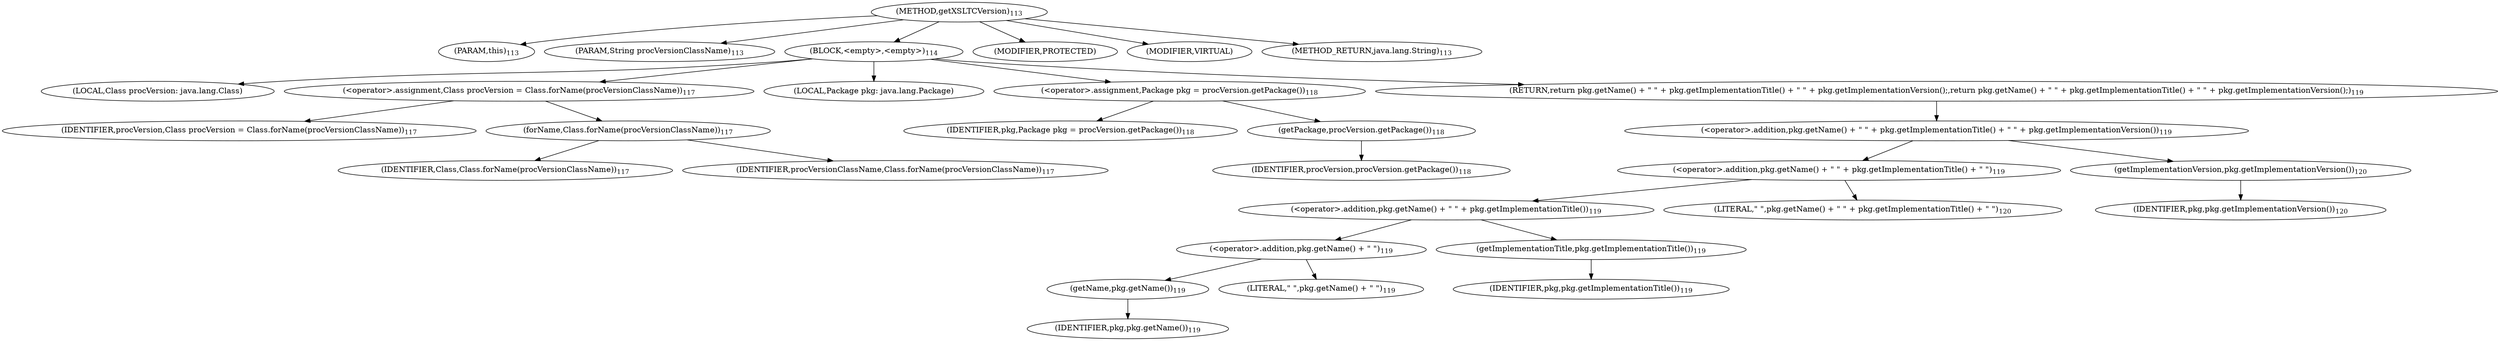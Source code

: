 digraph "getXSLTCVersion" {  
"192" [label = <(METHOD,getXSLTCVersion)<SUB>113</SUB>> ]
"193" [label = <(PARAM,this)<SUB>113</SUB>> ]
"194" [label = <(PARAM,String procVersionClassName)<SUB>113</SUB>> ]
"195" [label = <(BLOCK,&lt;empty&gt;,&lt;empty&gt;)<SUB>114</SUB>> ]
"196" [label = <(LOCAL,Class procVersion: java.lang.Class)> ]
"197" [label = <(&lt;operator&gt;.assignment,Class procVersion = Class.forName(procVersionClassName))<SUB>117</SUB>> ]
"198" [label = <(IDENTIFIER,procVersion,Class procVersion = Class.forName(procVersionClassName))<SUB>117</SUB>> ]
"199" [label = <(forName,Class.forName(procVersionClassName))<SUB>117</SUB>> ]
"200" [label = <(IDENTIFIER,Class,Class.forName(procVersionClassName))<SUB>117</SUB>> ]
"201" [label = <(IDENTIFIER,procVersionClassName,Class.forName(procVersionClassName))<SUB>117</SUB>> ]
"202" [label = <(LOCAL,Package pkg: java.lang.Package)> ]
"203" [label = <(&lt;operator&gt;.assignment,Package pkg = procVersion.getPackage())<SUB>118</SUB>> ]
"204" [label = <(IDENTIFIER,pkg,Package pkg = procVersion.getPackage())<SUB>118</SUB>> ]
"205" [label = <(getPackage,procVersion.getPackage())<SUB>118</SUB>> ]
"206" [label = <(IDENTIFIER,procVersion,procVersion.getPackage())<SUB>118</SUB>> ]
"207" [label = <(RETURN,return pkg.getName() + &quot; &quot; + pkg.getImplementationTitle() + &quot; &quot; + pkg.getImplementationVersion();,return pkg.getName() + &quot; &quot; + pkg.getImplementationTitle() + &quot; &quot; + pkg.getImplementationVersion();)<SUB>119</SUB>> ]
"208" [label = <(&lt;operator&gt;.addition,pkg.getName() + &quot; &quot; + pkg.getImplementationTitle() + &quot; &quot; + pkg.getImplementationVersion())<SUB>119</SUB>> ]
"209" [label = <(&lt;operator&gt;.addition,pkg.getName() + &quot; &quot; + pkg.getImplementationTitle() + &quot; &quot;)<SUB>119</SUB>> ]
"210" [label = <(&lt;operator&gt;.addition,pkg.getName() + &quot; &quot; + pkg.getImplementationTitle())<SUB>119</SUB>> ]
"211" [label = <(&lt;operator&gt;.addition,pkg.getName() + &quot; &quot;)<SUB>119</SUB>> ]
"212" [label = <(getName,pkg.getName())<SUB>119</SUB>> ]
"213" [label = <(IDENTIFIER,pkg,pkg.getName())<SUB>119</SUB>> ]
"214" [label = <(LITERAL,&quot; &quot;,pkg.getName() + &quot; &quot;)<SUB>119</SUB>> ]
"215" [label = <(getImplementationTitle,pkg.getImplementationTitle())<SUB>119</SUB>> ]
"216" [label = <(IDENTIFIER,pkg,pkg.getImplementationTitle())<SUB>119</SUB>> ]
"217" [label = <(LITERAL,&quot; &quot;,pkg.getName() + &quot; &quot; + pkg.getImplementationTitle() + &quot; &quot;)<SUB>120</SUB>> ]
"218" [label = <(getImplementationVersion,pkg.getImplementationVersion())<SUB>120</SUB>> ]
"219" [label = <(IDENTIFIER,pkg,pkg.getImplementationVersion())<SUB>120</SUB>> ]
"220" [label = <(MODIFIER,PROTECTED)> ]
"221" [label = <(MODIFIER,VIRTUAL)> ]
"222" [label = <(METHOD_RETURN,java.lang.String)<SUB>113</SUB>> ]
  "192" -> "193" 
  "192" -> "194" 
  "192" -> "195" 
  "192" -> "220" 
  "192" -> "221" 
  "192" -> "222" 
  "195" -> "196" 
  "195" -> "197" 
  "195" -> "202" 
  "195" -> "203" 
  "195" -> "207" 
  "197" -> "198" 
  "197" -> "199" 
  "199" -> "200" 
  "199" -> "201" 
  "203" -> "204" 
  "203" -> "205" 
  "205" -> "206" 
  "207" -> "208" 
  "208" -> "209" 
  "208" -> "218" 
  "209" -> "210" 
  "209" -> "217" 
  "210" -> "211" 
  "210" -> "215" 
  "211" -> "212" 
  "211" -> "214" 
  "212" -> "213" 
  "215" -> "216" 
  "218" -> "219" 
}
